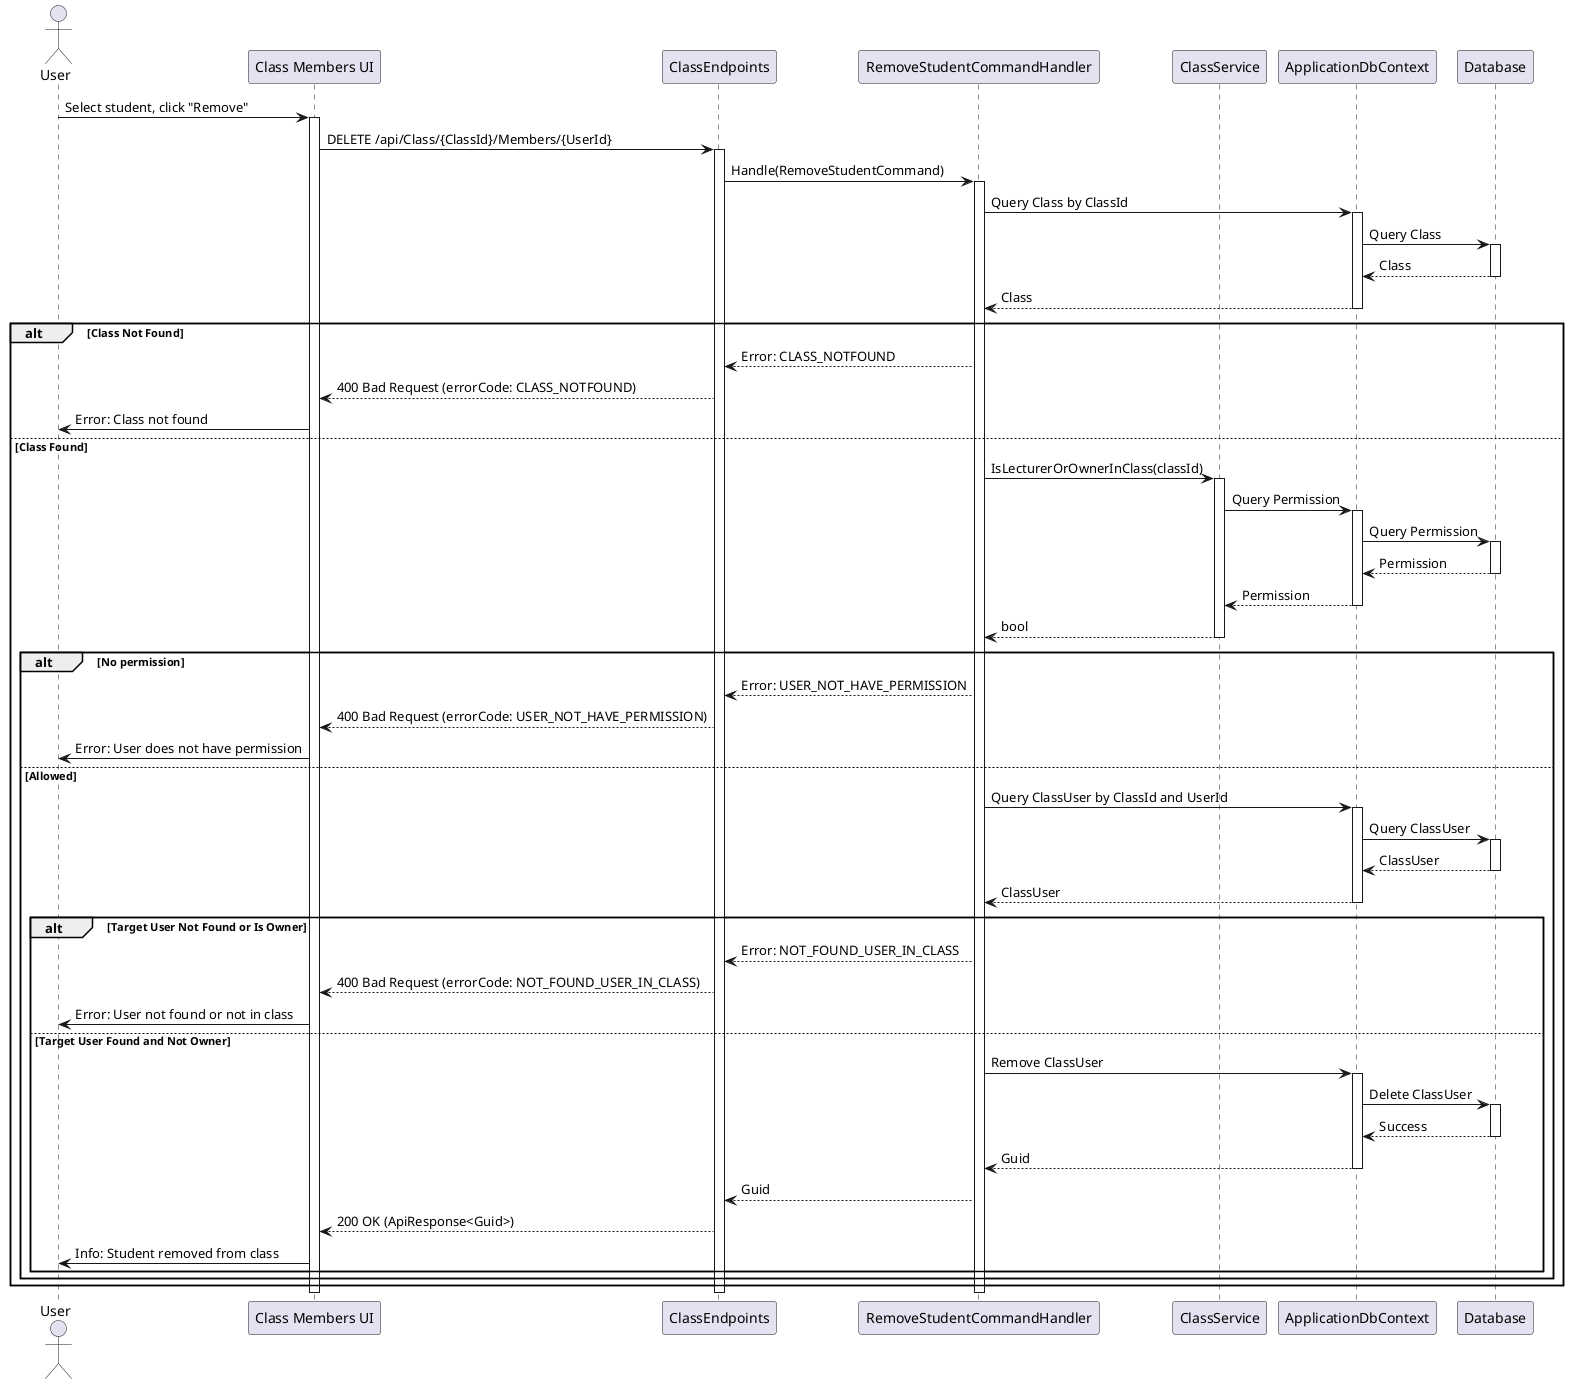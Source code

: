 @startuml
actor User
participant "Class Members UI" as UI
participant ClassEndpoints
participant RemoveStudentCommandHandler as Handler
participant ClassService
participant ApplicationDbContext
participant Database

User -> UI : Select student, click "Remove"
activate UI
UI -> ClassEndpoints : DELETE /api/Class/{ClassId}/Members/{UserId}
activate ClassEndpoints
ClassEndpoints -> Handler : Handle(RemoveStudentCommand)
activate Handler
Handler -> ApplicationDbContext : Query Class by ClassId
activate ApplicationDbContext
ApplicationDbContext -> Database : Query Class
activate Database
Database --> ApplicationDbContext : Class
deactivate Database
ApplicationDbContext --> Handler : Class
deactivate ApplicationDbContext
alt Class Not Found
    Handler --> ClassEndpoints : Error: CLASS_NOTFOUND
    ClassEndpoints --> UI : 400 Bad Request (errorCode: CLASS_NOTFOUND)
    UI -> User : Error: Class not found
else Class Found
    Handler -> ClassService : IsLecturerOrOwnerInClass(classId)
    activate ClassService
    ClassService -> ApplicationDbContext : Query Permission
    activate ApplicationDbContext
    ApplicationDbContext -> Database : Query Permission
    activate Database
    Database --> ApplicationDbContext : Permission
    deactivate Database
    ApplicationDbContext --> ClassService : Permission
    deactivate ApplicationDbContext
    ClassService --> Handler : bool
    deactivate ClassService
    alt No permission
        Handler --> ClassEndpoints : Error: USER_NOT_HAVE_PERMISSION
        ClassEndpoints --> UI : 400 Bad Request (errorCode: USER_NOT_HAVE_PERMISSION)
        UI -> User : Error: User does not have permission
    else Allowed
        Handler -> ApplicationDbContext : Query ClassUser by ClassId and UserId
        activate ApplicationDbContext
        ApplicationDbContext -> Database : Query ClassUser
        activate Database
        Database --> ApplicationDbContext : ClassUser
        deactivate Database
        ApplicationDbContext --> Handler : ClassUser
        deactivate ApplicationDbContext
        alt Target User Not Found or Is Owner
            Handler --> ClassEndpoints : Error: NOT_FOUND_USER_IN_CLASS
            ClassEndpoints --> UI : 400 Bad Request (errorCode: NOT_FOUND_USER_IN_CLASS)
            UI -> User : Error: User not found or not in class
        else Target User Found and Not Owner
            Handler -> ApplicationDbContext : Remove ClassUser
            activate ApplicationDbContext
            ApplicationDbContext -> Database : Delete ClassUser
            activate Database
            Database --> ApplicationDbContext : Success
            deactivate Database
            ApplicationDbContext --> Handler : Guid
            deactivate ApplicationDbContext
            Handler --> ClassEndpoints : Guid
            ClassEndpoints --> UI : 200 OK (ApiResponse<Guid>)
            UI -> User : Info: Student removed from class
        end
    end
end
deactivate Handler
deactivate ClassEndpoints
deactivate UI
@enduml